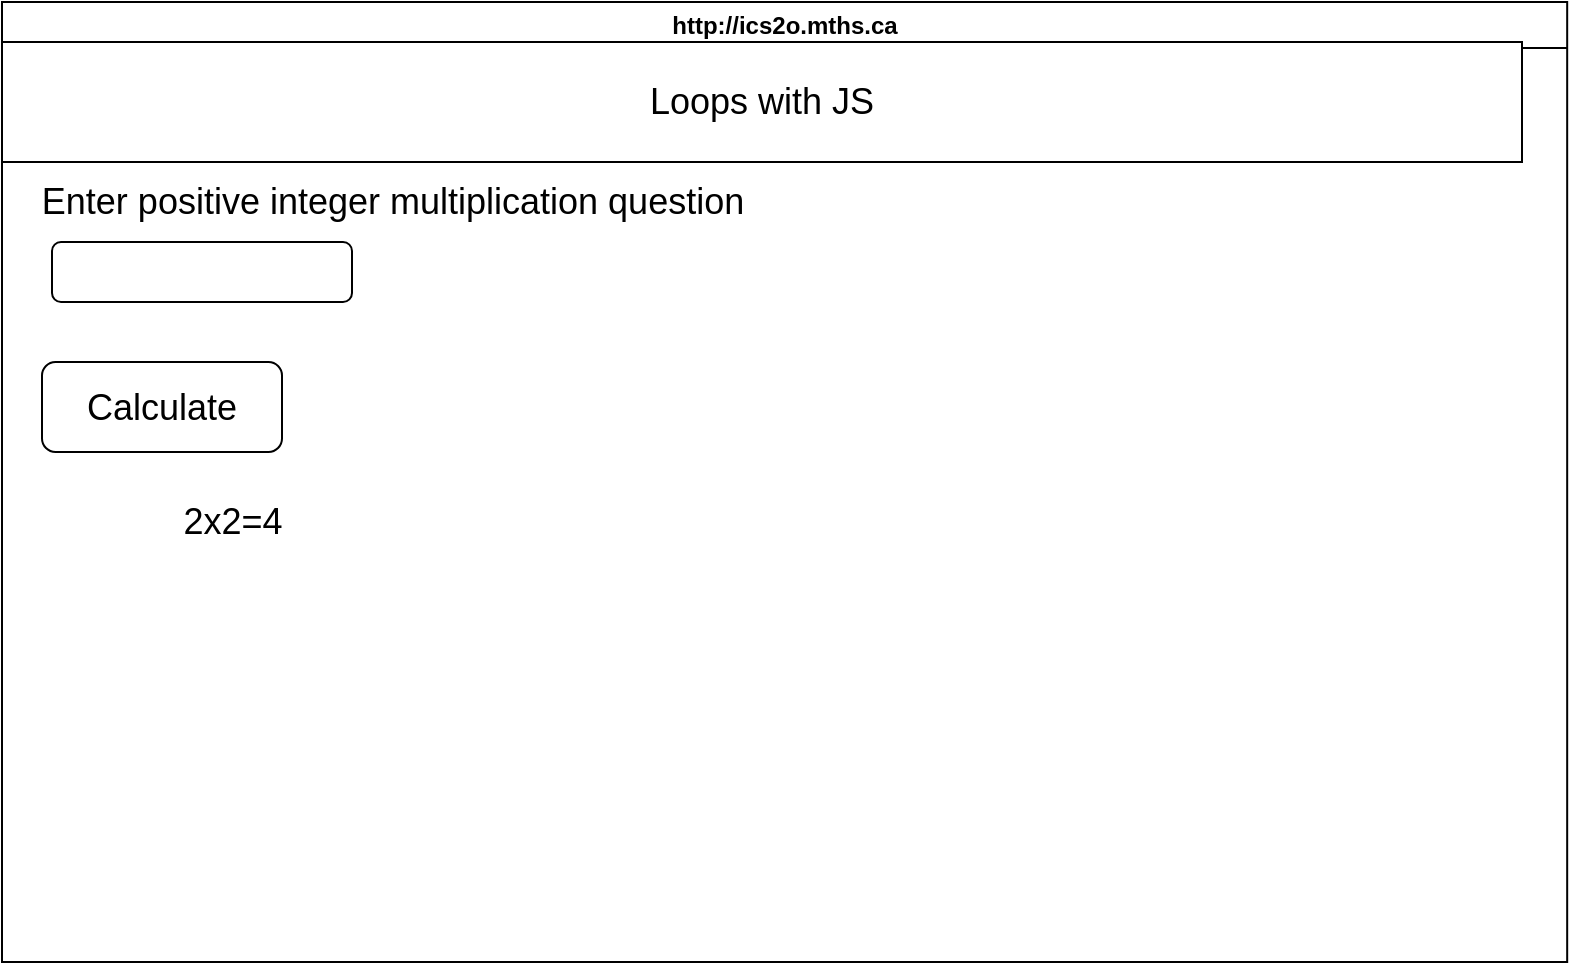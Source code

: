 <mxfile>
    <diagram id="HIP3nbAZw_EuaXWnEj3U" name="Page-1">
        <mxGraphModel dx="1086" dy="1843" grid="1" gridSize="10" guides="1" tooltips="1" connect="1" arrows="1" fold="1" page="1" pageScale="1" pageWidth="850" pageHeight="1100" math="0" shadow="0">
            <root>
                <mxCell id="0"/>
                <mxCell id="1" parent="0"/>
                <mxCell id="18" value="http://ics2o.mths.ca" style="swimlane;whiteSpace=wrap;html=1;" parent="1" vertex="1">
                    <mxGeometry x="20" y="-10" width="782.59" height="480" as="geometry"/>
                </mxCell>
                <mxCell id="19" value="&lt;font style=&quot;font-size: 18px;&quot;&gt;Loops with JS&lt;/font&gt;" style="rounded=0;whiteSpace=wrap;html=1;" parent="18" vertex="1">
                    <mxGeometry y="20" width="760" height="60" as="geometry"/>
                </mxCell>
                <mxCell id="21" value="Enter positive integer multiplication question" style="text;html=1;align=center;verticalAlign=middle;resizable=0;points=[];autosize=1;strokeColor=none;fillColor=none;fontSize=18;" parent="18" vertex="1">
                    <mxGeometry x="10" y="80" width="370" height="40" as="geometry"/>
                </mxCell>
                <mxCell id="22" value="" style="rounded=1;whiteSpace=wrap;html=1;fontSize=18;" parent="18" vertex="1">
                    <mxGeometry x="25" y="120" width="150" height="30" as="geometry"/>
                </mxCell>
                <mxCell id="24" value="Calculate" style="rounded=1;whiteSpace=wrap;html=1;fontSize=18;" parent="18" vertex="1">
                    <mxGeometry x="20" y="180" width="120" height="45" as="geometry"/>
                </mxCell>
                <mxCell id="25" value="2x2=4" style="text;html=1;align=center;verticalAlign=middle;resizable=0;points=[];autosize=1;strokeColor=none;fillColor=none;fontSize=18;" parent="18" vertex="1">
                    <mxGeometry x="80" y="240" width="70" height="40" as="geometry"/>
                </mxCell>
            </root>
        </mxGraphModel>
    </diagram>
</mxfile>